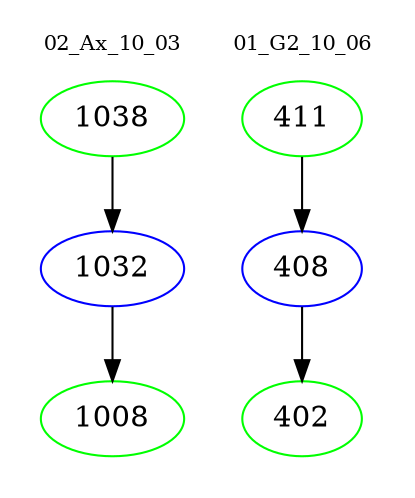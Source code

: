 digraph{
subgraph cluster_0 {
color = white
label = "02_Ax_10_03";
fontsize=10;
T0_1038 [label="1038", color="green"]
T0_1038 -> T0_1032 [color="black"]
T0_1032 [label="1032", color="blue"]
T0_1032 -> T0_1008 [color="black"]
T0_1008 [label="1008", color="green"]
}
subgraph cluster_1 {
color = white
label = "01_G2_10_06";
fontsize=10;
T1_411 [label="411", color="green"]
T1_411 -> T1_408 [color="black"]
T1_408 [label="408", color="blue"]
T1_408 -> T1_402 [color="black"]
T1_402 [label="402", color="green"]
}
}
